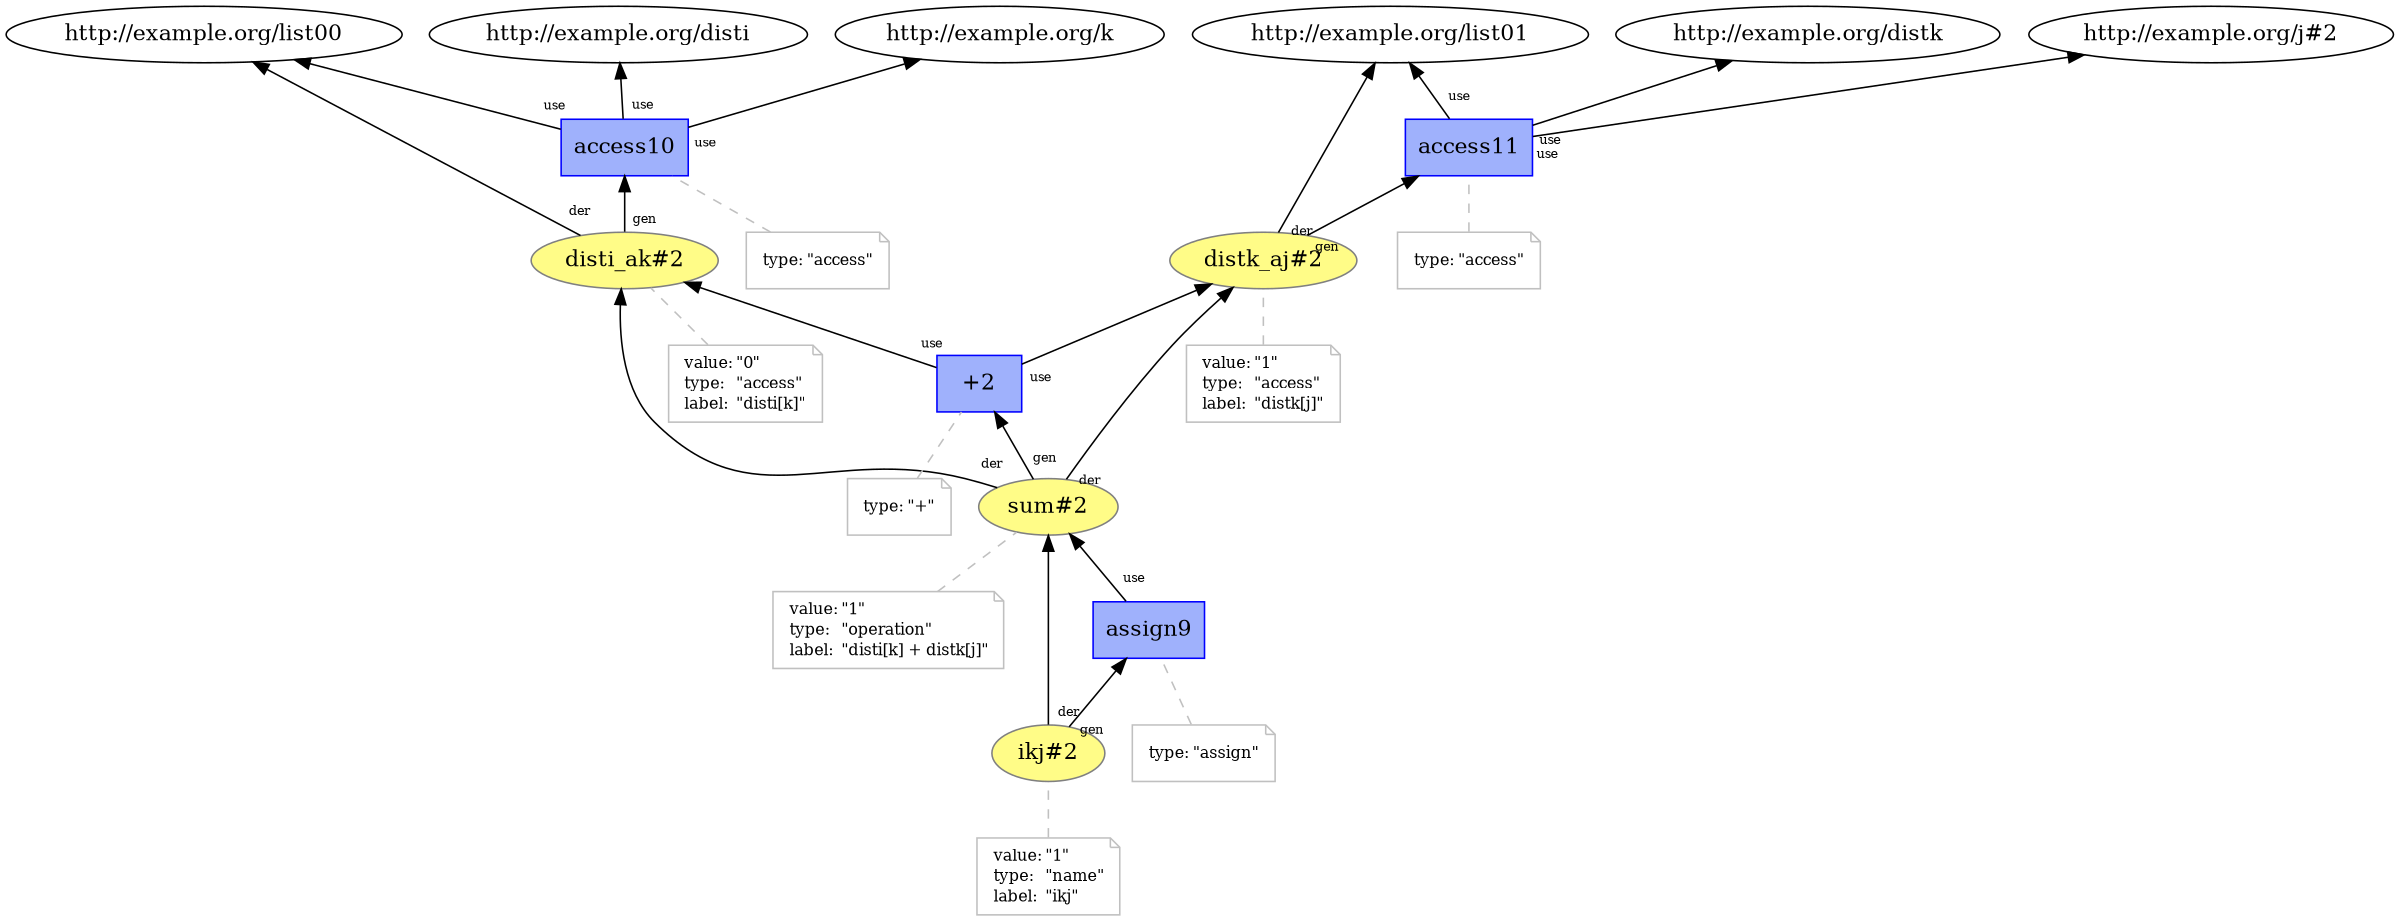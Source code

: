 digraph "PROV" { size="16,12"; rankdir="BT";
"http://example.org/disti_ak#2" [fillcolor="#FFFC87",color="#808080",style="filled",label="disti_ak#2",URL="http://example.org/disti_ak#2"]
"-attrs0" [color="gray",shape="note",fontsize="10",fontcolor="black",label=<<TABLE cellpadding="0" border="0">
	<TR>
	    <TD align="left">value:</TD>
	    <TD align="left">&quot;0&quot;</TD>
	</TR>
	<TR>
	    <TD align="left">type:</TD>
	    <TD align="left">&quot;access&quot;</TD>
	</TR>
	<TR>
	    <TD align="left">label:</TD>
	    <TD align="left">&quot;disti[k]&quot;</TD>
	</TR>
</TABLE>>]
"-attrs0" -> "http://example.org/disti_ak#2" [color="gray",style="dashed",arrowhead="none"]
"http://example.org/access10" [fillcolor="#9FB1FC",color="#0000FF",shape="polygon",sides="4",style="filled",label="access10",URL="http://example.org/access10"]
"-attrs1" [color="gray",shape="note",fontsize="10",fontcolor="black",label=<<TABLE cellpadding="0" border="0">
	<TR>
	    <TD align="left">type:</TD>
	    <TD align="left">&quot;access&quot;</TD>
	</TR>
</TABLE>>]
"-attrs1" -> "http://example.org/access10" [color="gray",style="dashed",arrowhead="none"]
"http://example.org/access10" -> "http://example.org/list00" [labelfontsize="8",labeldistance="1.5",labelangle="60.0",rotation="20",taillabel="use"]
"http://example.org/disti_ak#2" -> "http://example.org/list00" [labelfontsize="8",labeldistance="1.5",labelangle="60.0",rotation="20",taillabel="der"]
"http://example.org/disti_ak#2" -> "http://example.org/access10" [labelfontsize="8",labeldistance="1.5",labelangle="60.0",rotation="20",taillabel="gen"]
"http://example.org/access10" -> "http://example.org/disti" [labelfontsize="8",labeldistance="1.5",labelangle="60.0",rotation="20",taillabel="use"]
"http://example.org/access10" -> "http://example.org/k" [labelfontsize="8",labeldistance="1.5",labelangle="60.0",rotation="20",taillabel="use"]
"http://example.org/distk_aj#2" [fillcolor="#FFFC87",color="#808080",style="filled",label="distk_aj#2",URL="http://example.org/distk_aj#2"]
"-attrs2" [color="gray",shape="note",fontsize="10",fontcolor="black",label=<<TABLE cellpadding="0" border="0">
	<TR>
	    <TD align="left">value:</TD>
	    <TD align="left">&quot;1&quot;</TD>
	</TR>
	<TR>
	    <TD align="left">type:</TD>
	    <TD align="left">&quot;access&quot;</TD>
	</TR>
	<TR>
	    <TD align="left">label:</TD>
	    <TD align="left">&quot;distk[j]&quot;</TD>
	</TR>
</TABLE>>]
"-attrs2" -> "http://example.org/distk_aj#2" [color="gray",style="dashed",arrowhead="none"]
"http://example.org/access11" [fillcolor="#9FB1FC",color="#0000FF",shape="polygon",sides="4",style="filled",label="access11",URL="http://example.org/access11"]
"-attrs3" [color="gray",shape="note",fontsize="10",fontcolor="black",label=<<TABLE cellpadding="0" border="0">
	<TR>
	    <TD align="left">type:</TD>
	    <TD align="left">&quot;access&quot;</TD>
	</TR>
</TABLE>>]
"-attrs3" -> "http://example.org/access11" [color="gray",style="dashed",arrowhead="none"]
"http://example.org/access11" -> "http://example.org/list01" [labelfontsize="8",labeldistance="1.5",labelangle="60.0",rotation="20",taillabel="use"]
"http://example.org/distk_aj#2" -> "http://example.org/list01" [labelfontsize="8",labeldistance="1.5",labelangle="60.0",rotation="20",taillabel="der"]
"http://example.org/distk_aj#2" -> "http://example.org/access11" [labelfontsize="8",labeldistance="1.5",labelangle="60.0",rotation="20",taillabel="gen"]
"http://example.org/access11" -> "http://example.org/distk" [labelfontsize="8",labeldistance="1.5",labelangle="60.0",rotation="20",taillabel="use"]
"http://example.org/access11" -> "http://example.org/j#2" [labelfontsize="8",labeldistance="1.5",labelangle="60.0",rotation="20",taillabel="use"]
"http://example.org/sum#2" [fillcolor="#FFFC87",color="#808080",style="filled",label="sum#2",URL="http://example.org/sum#2"]
"-attrs4" [color="gray",shape="note",fontsize="10",fontcolor="black",label=<<TABLE cellpadding="0" border="0">
	<TR>
	    <TD align="left">value:</TD>
	    <TD align="left">&quot;1&quot;</TD>
	</TR>
	<TR>
	    <TD align="left">type:</TD>
	    <TD align="left">&quot;operation&quot;</TD>
	</TR>
	<TR>
	    <TD align="left">label:</TD>
	    <TD align="left">&quot;disti[k] + distk[j]&quot;</TD>
	</TR>
</TABLE>>]
"-attrs4" -> "http://example.org/sum#2" [color="gray",style="dashed",arrowhead="none"]
"http://example.org/+2" [fillcolor="#9FB1FC",color="#0000FF",shape="polygon",sides="4",style="filled",label="+2",URL="http://example.org/+2"]
"-attrs5" [color="gray",shape="note",fontsize="10",fontcolor="black",label=<<TABLE cellpadding="0" border="0">
	<TR>
	    <TD align="left">type:</TD>
	    <TD align="left">&quot;+&quot;</TD>
	</TR>
</TABLE>>]
"-attrs5" -> "http://example.org/+2" [color="gray",style="dashed",arrowhead="none"]
"http://example.org/+2" -> "http://example.org/disti_ak#2" [labelfontsize="8",labeldistance="1.5",labelangle="60.0",rotation="20",taillabel="use"]
"http://example.org/sum#2" -> "http://example.org/disti_ak#2" [labelfontsize="8",labeldistance="1.5",labelangle="60.0",rotation="20",taillabel="der"]
"http://example.org/+2" -> "http://example.org/distk_aj#2" [labelfontsize="8",labeldistance="1.5",labelangle="60.0",rotation="20",taillabel="use"]
"http://example.org/sum#2" -> "http://example.org/distk_aj#2" [labelfontsize="8",labeldistance="1.5",labelangle="60.0",rotation="20",taillabel="der"]
"http://example.org/sum#2" -> "http://example.org/+2" [labelfontsize="8",labeldistance="1.5",labelangle="60.0",rotation="20",taillabel="gen"]
"http://example.org/ikj#2" [fillcolor="#FFFC87",color="#808080",style="filled",label="ikj#2",URL="http://example.org/ikj#2"]
"-attrs6" [color="gray",shape="note",fontsize="10",fontcolor="black",label=<<TABLE cellpadding="0" border="0">
	<TR>
	    <TD align="left">value:</TD>
	    <TD align="left">&quot;1&quot;</TD>
	</TR>
	<TR>
	    <TD align="left">type:</TD>
	    <TD align="left">&quot;name&quot;</TD>
	</TR>
	<TR>
	    <TD align="left">label:</TD>
	    <TD align="left">&quot;ikj&quot;</TD>
	</TR>
</TABLE>>]
"-attrs6" -> "http://example.org/ikj#2" [color="gray",style="dashed",arrowhead="none"]
"http://example.org/assign9" [fillcolor="#9FB1FC",color="#0000FF",shape="polygon",sides="4",style="filled",label="assign9",URL="http://example.org/assign9"]
"-attrs7" [color="gray",shape="note",fontsize="10",fontcolor="black",label=<<TABLE cellpadding="0" border="0">
	<TR>
	    <TD align="left">type:</TD>
	    <TD align="left">&quot;assign&quot;</TD>
	</TR>
</TABLE>>]
"-attrs7" -> "http://example.org/assign9" [color="gray",style="dashed",arrowhead="none"]
"http://example.org/assign9" -> "http://example.org/sum#2" [labelfontsize="8",labeldistance="1.5",labelangle="60.0",rotation="20",taillabel="use"]
"http://example.org/ikj#2" -> "http://example.org/sum#2" [labelfontsize="8",labeldistance="1.5",labelangle="60.0",rotation="20",taillabel="der"]
"http://example.org/ikj#2" -> "http://example.org/assign9" [labelfontsize="8",labeldistance="1.5",labelangle="60.0",rotation="20",taillabel="gen"]
}